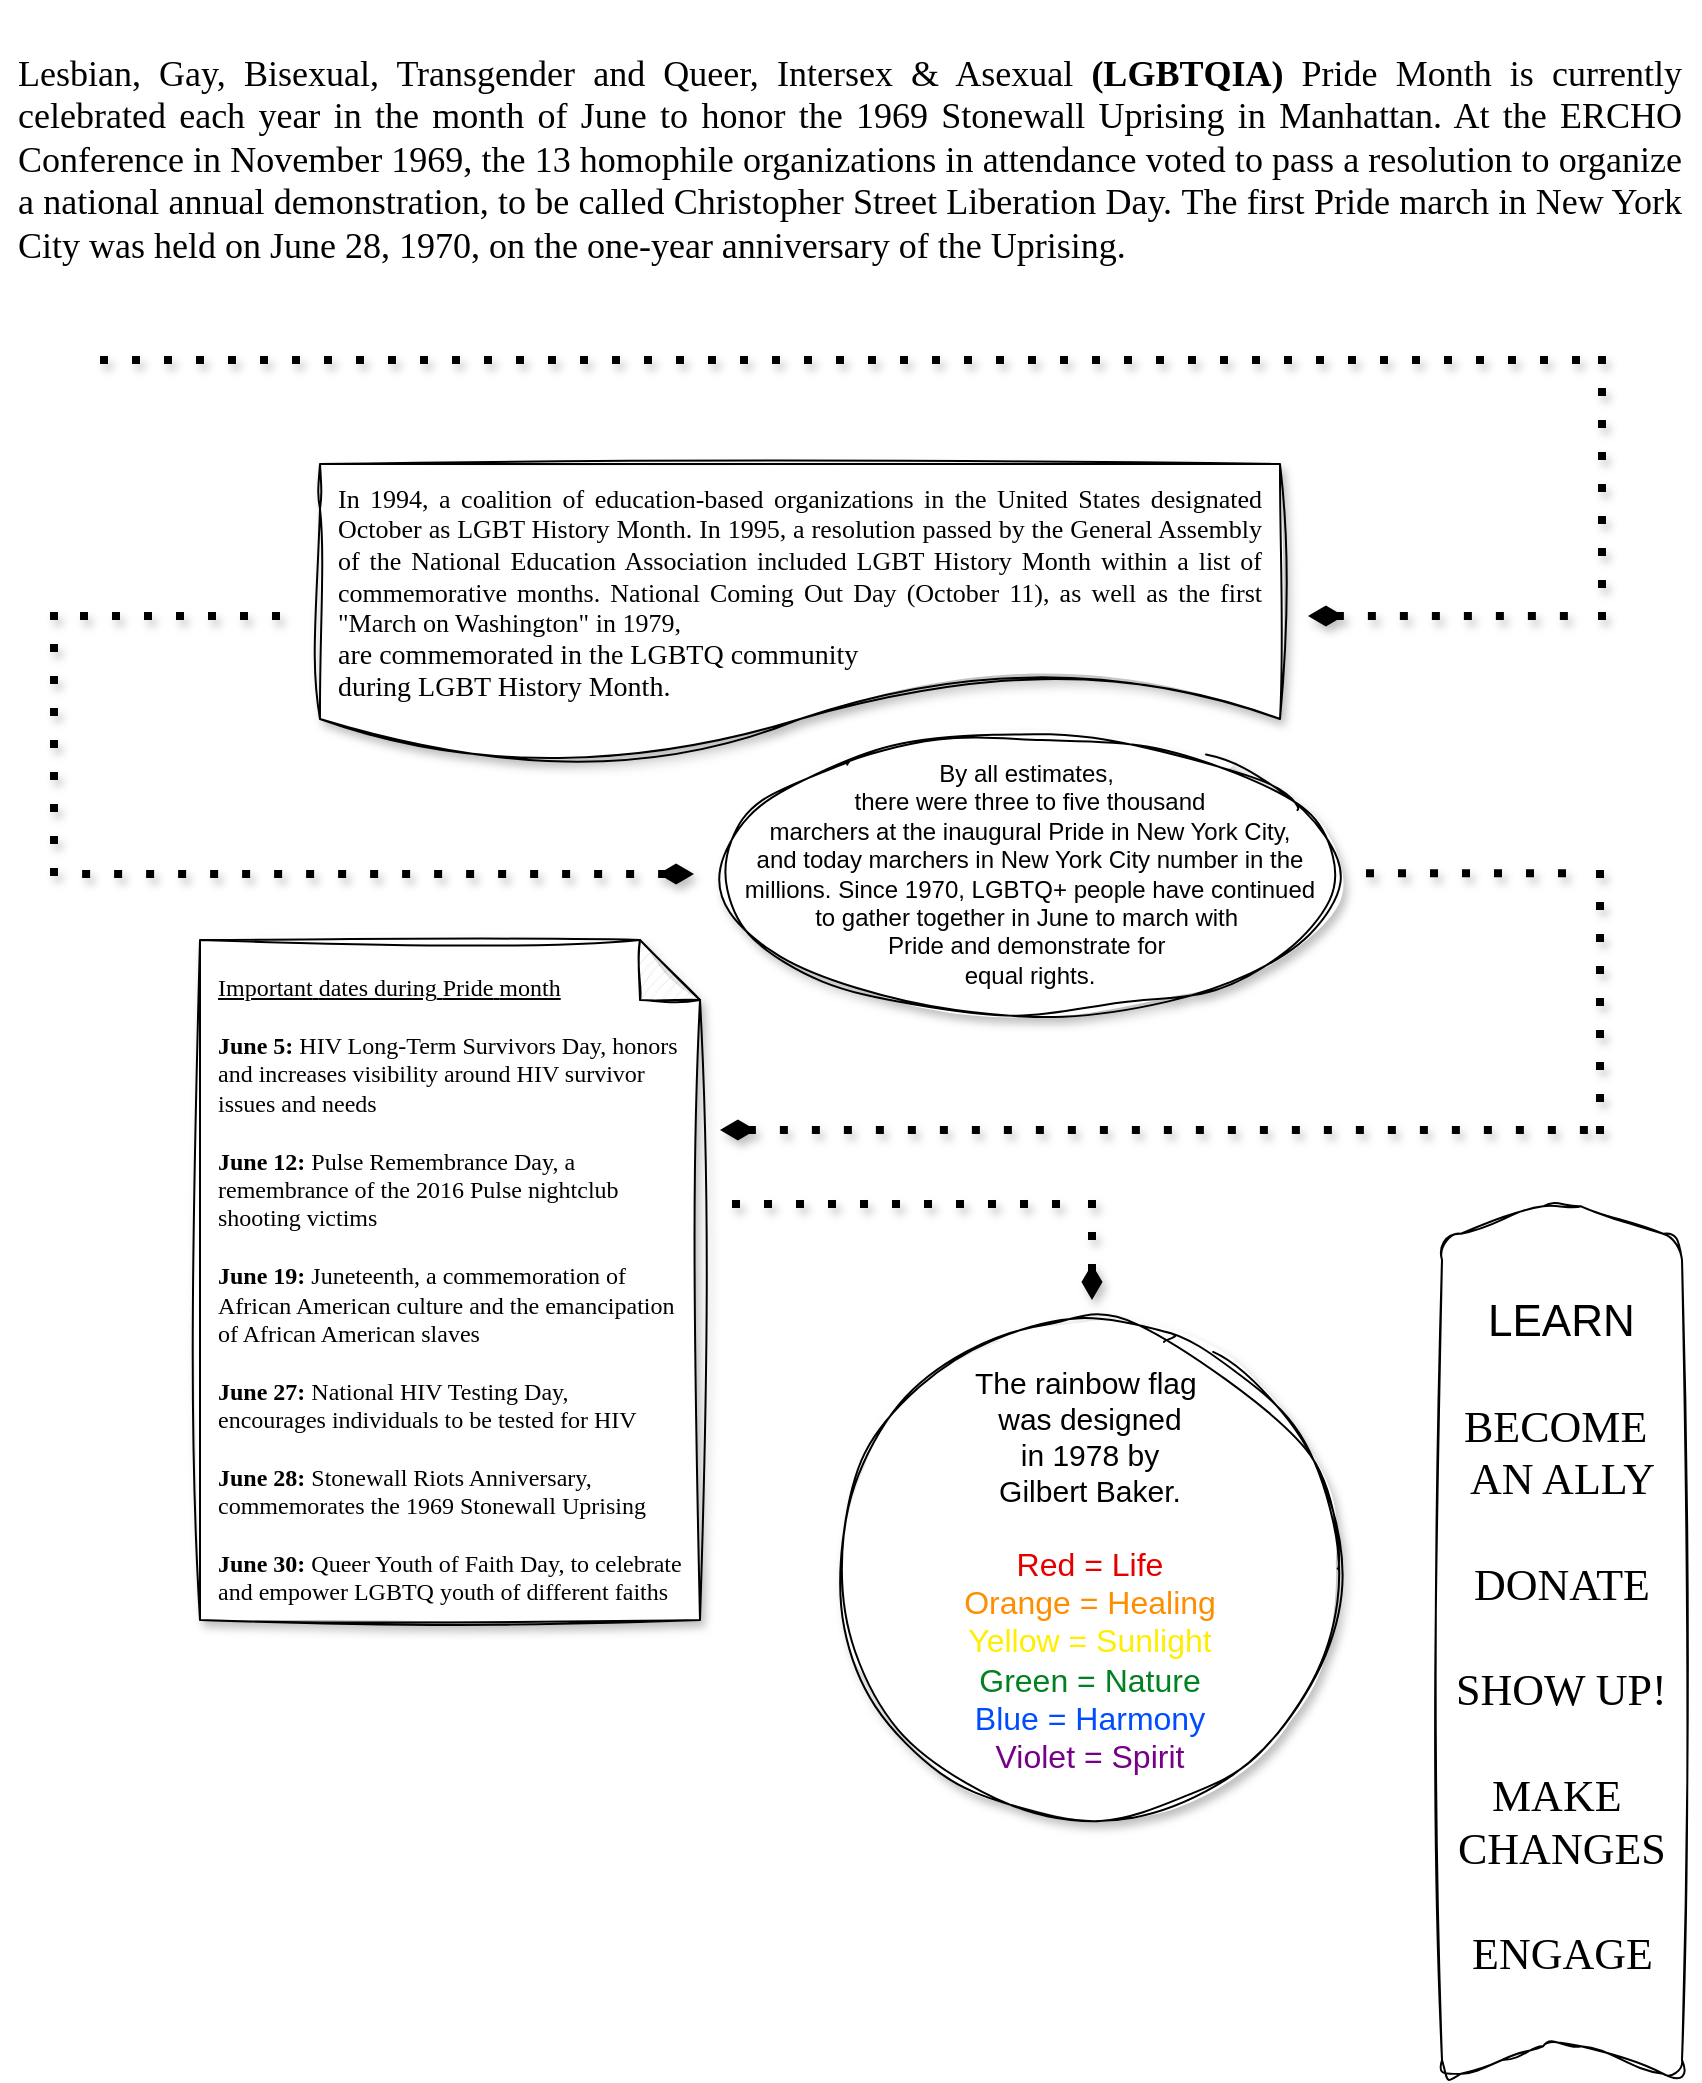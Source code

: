 <mxfile version="24.6.2" type="github">
  <diagram name="Page-1" id="uHh3shtCHyWxDmY_Cp5f">
    <mxGraphModel dx="3191" dy="1209" grid="1" gridSize="10" guides="1" tooltips="1" connect="1" arrows="1" fold="1" page="1" pageScale="1" pageWidth="850" pageHeight="1100" math="0" shadow="0">
      <root>
        <mxCell id="0" />
        <mxCell id="1" parent="0" />
        <mxCell id="DjwjksHMTlBEf1zUzT7C-1" value="&lt;div style=&quot;text-align: justify;&quot;&gt;&lt;span style=&quot;font-size: 18px; font-family: Verdana; caret-color: rgb(255, 0, 0); text-align: start;&quot;&gt;Lesbian, Gay, Bisexual, Transgender and Queer, Intersex &amp;amp; Asexual&lt;span style=&quot;&quot; class=&quot;Apple-converted-space&quot;&gt;&amp;nbsp;&lt;/span&gt;&lt;/span&gt;&lt;b style=&quot;font-size: 18px; font-family: Verdana; caret-color: rgb(255, 0, 0); text-align: start;&quot;&gt;(LGBTQIA)&lt;/b&gt;&lt;span style=&quot;font-size: 18px; font-family: Verdana; caret-color: rgb(255, 0, 0); text-align: start;&quot;&gt;&lt;span class=&quot;Apple-converted-space&quot;&gt;&amp;nbsp;&lt;/span&gt;Pride Month is currently celebrated each year in the month of June to honor the&lt;span class=&quot;Apple-converted-space&quot;&gt;&amp;nbsp;&lt;/span&gt;&lt;/span&gt;&lt;font face=&quot;Verdana&quot;&gt;&lt;span style=&quot;font-size: 18px; text-align: start;&quot;&gt;1969 Stonewall Uprising in Manhattan&lt;/span&gt;&lt;/font&gt;&lt;span style=&quot;font-size: 18px; font-family: Verdana; caret-color: rgb(255, 0, 0); text-align: start;&quot;&gt;. At the ERCHO Conference in November 1969, the 13 homophile organizations in attendance voted to pass a resolution to organize a national annual demonstration, to be called Christopher Street Liberation Day.&amp;nbsp;The first Pride march in New York City was held on June 28, 1970, on the one-year anniversary of the Uprising.&lt;/span&gt;&lt;/div&gt;" style="text;html=1;align=center;verticalAlign=middle;whiteSpace=wrap;rounded=0;spacing=10;" vertex="1" parent="1">
          <mxGeometry width="850" height="160" as="geometry" />
        </mxCell>
        <mxCell id="DjwjksHMTlBEf1zUzT7C-2" value="" style="endArrow=none;dashed=1;html=1;dashPattern=1 3;strokeWidth=4;rounded=0;shadow=1;" edge="1" parent="1">
          <mxGeometry width="50" height="50" relative="1" as="geometry">
            <mxPoint x="50" y="180" as="sourcePoint" />
            <mxPoint x="800" y="180" as="targetPoint" />
          </mxGeometry>
        </mxCell>
        <mxCell id="DjwjksHMTlBEf1zUzT7C-3" value="" style="endArrow=none;dashed=1;html=1;dashPattern=1 3;strokeWidth=4;rounded=0;shadow=1;" edge="1" parent="1">
          <mxGeometry width="50" height="50" relative="1" as="geometry">
            <mxPoint x="801" y="310" as="sourcePoint" />
            <mxPoint x="801" y="170" as="targetPoint" />
          </mxGeometry>
        </mxCell>
        <mxCell id="DjwjksHMTlBEf1zUzT7C-4" value="" style="endArrow=none;dashed=1;html=1;dashPattern=1 3;strokeWidth=4;rounded=0;shadow=1;startArrow=diamondThin;startFill=1;" edge="1" parent="1">
          <mxGeometry width="50" height="50" relative="1" as="geometry">
            <mxPoint x="654" y="308" as="sourcePoint" />
            <mxPoint x="794" y="308" as="targetPoint" />
          </mxGeometry>
        </mxCell>
        <mxCell id="DjwjksHMTlBEf1zUzT7C-5" value="&lt;div style=&quot;text-align: justify; font-size: 13px; line-height: 120%;&quot;&gt;&lt;font face=&quot;Verdana&quot; style=&quot;font-size: 13px;&quot;&gt;&lt;span style=&quot;text-align: start; background-color: initial;&quot;&gt;&lt;font style=&quot;font-size: 13px;&quot;&gt;In 1994, a coalition of education-based organizations in the United States designated October as LGBT History Month. In 1995, a resolution passed by the General Assembly of the National Education Association included LGBT History Month within a list of commemorative months. National Coming Out Day&amp;nbsp;&lt;/font&gt;&lt;/span&gt;&lt;span style=&quot;background-color: initial; text-align: start;&quot;&gt;(October 11),&amp;nbsp;&lt;/span&gt;&lt;span style=&quot;background-color: initial; text-align: start;&quot;&gt;as well as the first &quot;March on Washington&quot; in 1979,&amp;nbsp;&lt;/span&gt;&lt;/font&gt;&lt;/div&gt;&lt;font face=&quot;XXYTlqU7NJRv6qRZ96kx&quot; style=&quot;&quot;&gt;&lt;div style=&quot;text-align: justify;&quot;&gt;&lt;span style=&quot;text-align: start; background-color: initial;&quot;&gt;&lt;font style=&quot;font-size: 14px;&quot;&gt;are commemorated in the LGBTQ community&lt;/font&gt;&lt;span style=&quot;font-size: 13px;&quot;&gt;&amp;nbsp;&lt;/span&gt;&lt;/span&gt;&lt;/div&gt;&lt;div style=&quot;text-align: justify;&quot;&gt;&lt;span style=&quot;text-align: start; background-color: initial;&quot;&gt;&lt;font style=&quot;font-size: 14px;&quot;&gt;during LGBT History Month.&lt;/font&gt;&lt;/span&gt;&lt;/div&gt;&lt;/font&gt;" style="shape=document;whiteSpace=wrap;html=1;boundedLbl=1;perimeterSpacing=0;spacing=10;spacingTop=25;shadow=1;sketch=1;curveFitting=1;jiggle=2;" vertex="1" parent="1">
          <mxGeometry x="160" y="232" width="480" height="150" as="geometry" />
        </mxCell>
        <mxCell id="DjwjksHMTlBEf1zUzT7C-6" value="" style="endArrow=none;dashed=1;html=1;dashPattern=1 3;strokeWidth=4;rounded=0;shadow=1;" edge="1" parent="1">
          <mxGeometry width="50" height="50" relative="1" as="geometry">
            <mxPoint x="40" y="308" as="sourcePoint" />
            <mxPoint x="150" y="308" as="targetPoint" />
          </mxGeometry>
        </mxCell>
        <mxCell id="DjwjksHMTlBEf1zUzT7C-7" value="" style="endArrow=none;dashed=1;html=1;dashPattern=1 3;strokeWidth=4;rounded=0;shadow=1;" edge="1" parent="1">
          <mxGeometry width="50" height="50" relative="1" as="geometry">
            <mxPoint x="27" y="438" as="sourcePoint" />
            <mxPoint x="27" y="298" as="targetPoint" />
          </mxGeometry>
        </mxCell>
        <mxCell id="DjwjksHMTlBEf1zUzT7C-8" value="" style="endArrow=none;dashed=1;html=1;dashPattern=1 3;strokeWidth=4;rounded=0;shadow=1;startArrow=diamondThin;startFill=1;" edge="1" parent="1">
          <mxGeometry width="50" height="50" relative="1" as="geometry">
            <mxPoint x="347" y="437" as="sourcePoint" />
            <mxPoint x="37" y="437" as="targetPoint" />
          </mxGeometry>
        </mxCell>
        <mxCell id="DjwjksHMTlBEf1zUzT7C-11" value="&lt;div style=&quot;&quot;&gt;&lt;span style=&quot;font-family: &amp;quot;Abadi Extra Light&amp;quot;, sans-serif; caret-color: rgb(56, 87, 35); background-color: initial;&quot;&gt;&lt;font style=&quot;font-size: 12px;&quot;&gt;By all estimates,&amp;nbsp;&lt;/font&gt;&lt;/span&gt;&lt;/div&gt;&lt;div style=&quot;&quot;&gt;&lt;span style=&quot;font-family: &amp;quot;Abadi Extra Light&amp;quot;, sans-serif; caret-color: rgb(56, 87, 35); background-color: initial;&quot;&gt;&lt;font style=&quot;font-size: 12px;&quot;&gt;there were three to five thousand&lt;/font&gt;&lt;/span&gt;&lt;/div&gt;&lt;div style=&quot;&quot;&gt;&lt;span style=&quot;font-family: &amp;quot;Abadi Extra Light&amp;quot;, sans-serif; caret-color: rgb(56, 87, 35); background-color: initial;&quot;&gt;&lt;font style=&quot;font-size: 12px;&quot;&gt;marchers at the inaugural Pride in New York City,&lt;/font&gt;&lt;/span&gt;&lt;/div&gt;&lt;div style=&quot;&quot;&gt;&lt;span style=&quot;font-family: &amp;quot;Abadi Extra Light&amp;quot;, sans-serif; caret-color: rgb(56, 87, 35); background-color: initial;&quot;&gt;&lt;font style=&quot;font-size: 12px;&quot;&gt;and today marchers in New York City number in the millions. Since 1970, LGBTQ+ people have continued&lt;/font&gt;&lt;/span&gt;&lt;/div&gt;&lt;div style=&quot;&quot;&gt;&lt;span style=&quot;font-family: &amp;quot;Abadi Extra Light&amp;quot;, sans-serif; caret-color: rgb(56, 87, 35); background-color: initial;&quot;&gt;&lt;font style=&quot;font-size: 12px;&quot;&gt;to gather together in June to march with&amp;nbsp;&lt;/font&gt;&lt;/span&gt;&lt;/div&gt;&lt;div style=&quot;&quot;&gt;&lt;span style=&quot;font-family: &amp;quot;Abadi Extra Light&amp;quot;, sans-serif; caret-color: rgb(56, 87, 35); background-color: initial;&quot;&gt;&lt;font style=&quot;font-size: 12px;&quot;&gt;Pride and demonstrate for&amp;nbsp;&lt;/font&gt;&lt;/span&gt;&lt;/div&gt;&lt;div style=&quot;&quot;&gt;&lt;span style=&quot;font-family: &amp;quot;Abadi Extra Light&amp;quot;, sans-serif; caret-color: rgb(56, 87, 35); background-color: initial;&quot;&gt;&lt;font style=&quot;font-size: 12px;&quot;&gt;equal rights.&lt;/font&gt;&lt;/span&gt;&lt;/div&gt;" style="ellipse;whiteSpace=wrap;html=1;shadow=1;align=center;spacingRight=0;spacingLeft=0;spacing=2;sketch=1;curveFitting=1;jiggle=2;" vertex="1" parent="1">
          <mxGeometry x="360" y="367" width="310" height="140" as="geometry" />
        </mxCell>
        <mxCell id="DjwjksHMTlBEf1zUzT7C-12" value="" style="endArrow=none;dashed=1;html=1;dashPattern=1 3;strokeWidth=4;rounded=0;shadow=1;" edge="1" parent="1">
          <mxGeometry width="50" height="50" relative="1" as="geometry">
            <mxPoint x="683" y="436.57" as="sourcePoint" />
            <mxPoint x="793" y="436.57" as="targetPoint" />
          </mxGeometry>
        </mxCell>
        <mxCell id="DjwjksHMTlBEf1zUzT7C-13" value="" style="endArrow=none;dashed=1;html=1;dashPattern=1 3;strokeWidth=4;rounded=0;shadow=1;" edge="1" parent="1">
          <mxGeometry width="50" height="50" relative="1" as="geometry">
            <mxPoint x="800" y="567" as="sourcePoint" />
            <mxPoint x="800" y="427" as="targetPoint" />
          </mxGeometry>
        </mxCell>
        <mxCell id="DjwjksHMTlBEf1zUzT7C-14" value="" style="endArrow=none;dashed=1;html=1;dashPattern=1 3;strokeWidth=4;rounded=0;shadow=1;startArrow=diamondThin;startFill=1;" edge="1" parent="1">
          <mxGeometry width="50" height="50" relative="1" as="geometry">
            <mxPoint x="360" y="565" as="sourcePoint" />
            <mxPoint x="794" y="565" as="targetPoint" />
          </mxGeometry>
        </mxCell>
        <mxCell id="DjwjksHMTlBEf1zUzT7C-16" value="&lt;p style=&quot;margin: 0in; caret-color: rgb(255, 255, 255); text-align: start; font-size: 12px;&quot; class=&quot;MsoNormal&quot;&gt;&lt;font face=&quot;Tahoma&quot; style=&quot;font-size: 12px;&quot;&gt;&lt;u style=&quot;font-size: 12px;&quot;&gt;&lt;span style=&quot;background-image: initial; background-position: initial; background-size: initial; background-repeat: initial; background-attachment: initial; background-origin: initial; background-clip: initial; font-size: 12px;&quot;&gt;Important&lt;/span&gt;&lt;span style=&quot;background-image: initial; background-position: initial; background-size: initial; background-repeat: initial; background-attachment: initial; background-origin: initial; background-clip: initial; font-size: 12px;&quot;&gt;&lt;span style=&quot;font-size: 12px;&quot; class=&quot;Apple-converted-space&quot;&gt;&amp;nbsp;&lt;/span&gt;&lt;/span&gt;&lt;span style=&quot;background-image: initial; background-position: initial; background-size: initial; background-repeat: initial; background-attachment: initial; background-origin: initial; background-clip: initial; font-size: 12px;&quot;&gt;dates&lt;span style=&quot;font-size: 12px;&quot; class=&quot;Apple-converted-space&quot;&gt;&amp;nbsp;&lt;/span&gt;&lt;/span&gt;&lt;span style=&quot;background-image: initial; background-position: initial; background-size: initial; background-repeat: initial; background-attachment: initial; background-origin: initial; background-clip: initial; font-size: 12px;&quot;&gt;during&lt;/span&gt;&lt;span style=&quot;background-image: initial; background-position: initial; background-size: initial; background-repeat: initial; background-attachment: initial; background-origin: initial; background-clip: initial; font-size: 12px;&quot;&gt;&lt;span style=&quot;font-size: 12px;&quot; class=&quot;Apple-converted-space&quot;&gt;&amp;nbsp;&lt;/span&gt;&lt;/span&gt;&lt;span style=&quot;background-image: initial; background-position: initial; background-size: initial; background-repeat: initial; background-attachment: initial; background-origin: initial; background-clip: initial; font-size: 12px;&quot;&gt;Pride&lt;/span&gt;&lt;span style=&quot;background-image: initial; background-position: initial; background-size: initial; background-repeat: initial; background-attachment: initial; background-origin: initial; background-clip: initial; font-size: 12px;&quot;&gt;&lt;span style=&quot;font-size: 12px;&quot; class=&quot;Apple-converted-space&quot;&gt;&amp;nbsp;&lt;/span&gt;&lt;/span&gt;&lt;/u&gt;&lt;span style=&quot;background-image: initial; background-position: initial; background-size: initial; background-repeat: initial; background-attachment: initial; background-origin: initial; background-clip: initial; font-size: 12px;&quot;&gt;&lt;u style=&quot;font-size: 12px;&quot;&gt;month&lt;/u&gt;&lt;/span&gt;&lt;/font&gt;&lt;/p&gt;&lt;p style=&quot;margin: 0in; caret-color: rgb(255, 255, 255); text-align: start; font-size: 12px;&quot; class=&quot;MsoNormal&quot;&gt;&lt;font style=&quot;font-size: 12px;&quot;&gt;&lt;font style=&quot;font-size: 12px;&quot; face=&quot;itCq_KvsEVV_NXgD7fgR&quot;&gt;&lt;span style=&quot;background-image: initial; background-position: initial; background-size: initial; background-repeat: initial; background-attachment: initial; background-origin: initial; background-clip: initial; font-size: 12px;&quot;&gt;&lt;/span&gt;&lt;/font&gt;&lt;span style=&quot;background-image: initial; background-position: initial; background-size: initial; background-repeat: initial; background-attachment: initial; background-origin: initial; background-clip: initial; font-size: 12px;&quot;&gt;&lt;font style=&quot;font-size: 12px;&quot; face=&quot;itCq_KvsEVV_NXgD7fgR&quot;&gt;&lt;br style=&quot;font-size: 12px;&quot;&gt;&lt;span style=&quot;background-color: initial; font-size: 12px;&quot;&gt;&lt;b style=&quot;font-size: 12px;&quot;&gt;June 5:&lt;/b&gt; HIV Long-Term Survivors Day, honors and increases visibility around HIV survivor issues and needs&lt;/span&gt;&lt;/font&gt;&lt;/span&gt;&lt;/font&gt;&lt;/p&gt;&lt;p style=&quot;margin: 0in; caret-color: rgb(255, 255, 255); text-align: start; font-size: 12px;&quot; class=&quot;MsoNormal&quot;&gt;&lt;font style=&quot;font-size: 12px;&quot;&gt;&lt;span style=&quot;background-image: initial; background-position: initial; background-size: initial; background-repeat: initial; background-attachment: initial; background-origin: initial; background-clip: initial; font-size: 12px;&quot;&gt;&lt;font style=&quot;font-size: 12px;&quot; face=&quot;itCq_KvsEVV_NXgD7fgR&quot;&gt;&lt;br style=&quot;font-size: 12px;&quot;&gt;&lt;span style=&quot;background-color: initial; font-size: 12px;&quot;&gt;&lt;b style=&quot;font-size: 12px;&quot;&gt;June 12:&lt;/b&gt; Pulse Remembrance Day, a remembrance of the 2016 Pulse nightclub shooting victims&lt;/span&gt;&lt;/font&gt;&lt;/span&gt;&lt;/font&gt;&lt;/p&gt;&lt;p style=&quot;margin: 0in; caret-color: rgb(255, 255, 255); text-align: start; font-size: 12px;&quot; class=&quot;MsoNormal&quot;&gt;&lt;font style=&quot;font-size: 12px;&quot;&gt;&lt;span style=&quot;background-image: initial; background-position: initial; background-size: initial; background-repeat: initial; background-attachment: initial; background-origin: initial; background-clip: initial; font-size: 12px;&quot;&gt;&lt;font style=&quot;font-size: 12px;&quot; face=&quot;itCq_KvsEVV_NXgD7fgR&quot;&gt;&lt;br style=&quot;font-size: 12px;&quot;&gt;&lt;span style=&quot;background-color: initial; font-size: 12px;&quot;&gt;&lt;b style=&quot;font-size: 12px;&quot;&gt;June 19:&lt;/b&gt; Juneteenth, a commemoration of African American culture and the emancipation of African American slaves&lt;/span&gt;&lt;/font&gt;&lt;/span&gt;&lt;/font&gt;&lt;/p&gt;&lt;p style=&quot;margin: 0in; caret-color: rgb(255, 255, 255); text-align: start; font-size: 12px;&quot; class=&quot;MsoNormal&quot;&gt;&lt;font style=&quot;font-size: 12px;&quot;&gt;&lt;span style=&quot;background-image: initial; background-position: initial; background-size: initial; background-repeat: initial; background-attachment: initial; background-origin: initial; background-clip: initial; font-size: 12px;&quot;&gt;&lt;font style=&quot;font-size: 12px;&quot; face=&quot;itCq_KvsEVV_NXgD7fgR&quot;&gt;&lt;br style=&quot;font-size: 12px;&quot;&gt;&lt;span style=&quot;background-color: initial; font-size: 12px;&quot;&gt;&lt;b style=&quot;font-size: 12px;&quot;&gt;June 27:&lt;/b&gt; National HIV Testing Day, encourages individuals to be tested for HIV&lt;/span&gt;&lt;/font&gt;&lt;/span&gt;&lt;/font&gt;&lt;/p&gt;&lt;p style=&quot;margin: 0in; caret-color: rgb(255, 255, 255); text-align: start; font-size: 12px;&quot; class=&quot;MsoNormal&quot;&gt;&lt;font style=&quot;font-size: 12px;&quot;&gt;&lt;span style=&quot;background-image: initial; background-position: initial; background-size: initial; background-repeat: initial; background-attachment: initial; background-origin: initial; background-clip: initial; font-size: 12px;&quot;&gt;&lt;font style=&quot;font-size: 12px;&quot; face=&quot;itCq_KvsEVV_NXgD7fgR&quot;&gt;&lt;br style=&quot;font-size: 12px;&quot;&gt;&lt;span style=&quot;background-color: initial; font-size: 12px;&quot;&gt;&lt;b style=&quot;font-size: 12px;&quot;&gt;June 28:&lt;/b&gt; Stonewall Riots Anniversary, commemorates the 1969 Stonewall Uprising&lt;/span&gt;&lt;/font&gt;&lt;/span&gt;&lt;/font&gt;&lt;/p&gt;&lt;p style=&quot;margin: 0in; caret-color: rgb(255, 255, 255); text-align: start; font-size: 12px;&quot; class=&quot;MsoNormal&quot;&gt;&lt;font style=&quot;font-size: 12px;&quot;&gt;&lt;span style=&quot;background-image: initial; background-position: initial; background-size: initial; background-repeat: initial; background-attachment: initial; background-origin: initial; background-clip: initial; font-size: 12px;&quot;&gt;&lt;font style=&quot;font-size: 12px;&quot; face=&quot;itCq_KvsEVV_NXgD7fgR&quot;&gt;&lt;br style=&quot;font-size: 12px;&quot;&gt;&lt;span style=&quot;background-color: initial; font-size: 12px;&quot;&gt;&lt;b style=&quot;font-size: 12px;&quot;&gt;June 30:&lt;/b&gt; Queer Youth of Faith Day, to celebrate and empower LGBTQ youth of different faiths&lt;/span&gt;&lt;/font&gt;&lt;font style=&quot;font-size: 12px;&quot; face=&quot;Amasis MT Pro Black, serif&quot;&gt;&lt;br style=&quot;font-size: 12px;&quot;&gt;&lt;/font&gt;&lt;/span&gt;&lt;/font&gt;&lt;/p&gt;" style="shape=note;whiteSpace=wrap;html=1;backgroundOutline=1;darkOpacity=0.05;shadow=1;sketch=1;curveFitting=1;jiggle=2;fontSize=12;spacing=10;spacingTop=10;spacingBottom=0;" vertex="1" parent="1">
          <mxGeometry x="100" y="470" width="250" height="340" as="geometry" />
        </mxCell>
        <mxCell id="DjwjksHMTlBEf1zUzT7C-17" value="" style="endArrow=none;dashed=1;html=1;dashPattern=1 3;strokeWidth=4;rounded=0;shadow=1;startArrow=none;startFill=0;" edge="1" parent="1">
          <mxGeometry width="50" height="50" relative="1" as="geometry">
            <mxPoint x="530" y="602" as="sourcePoint" />
            <mxPoint x="358" y="602" as="targetPoint" />
          </mxGeometry>
        </mxCell>
        <mxCell id="DjwjksHMTlBEf1zUzT7C-18" value="" style="endArrow=none;dashed=1;html=1;dashPattern=1 3;strokeWidth=4;rounded=0;shadow=1;startArrow=diamondThin;startFill=1;" edge="1" parent="1">
          <mxGeometry width="50" height="50" relative="1" as="geometry">
            <mxPoint x="546" y="650" as="sourcePoint" />
            <mxPoint x="546" y="592" as="targetPoint" />
          </mxGeometry>
        </mxCell>
        <mxCell id="DjwjksHMTlBEf1zUzT7C-20" value="&lt;font face=&quot;Helvetica&quot; style=&quot;font-size: 22px;&quot;&gt;LEARN&lt;/font&gt;&lt;div style=&quot;font-size: 22px;&quot;&gt;&lt;font face=&quot;hRjtk6ggDxWF4r60wxR5&quot; style=&quot;font-size: 22px;&quot;&gt;&lt;br&gt;&lt;/font&gt;&lt;div style=&quot;&quot;&gt;&lt;font face=&quot;hRjtk6ggDxWF4r60wxR5&quot; style=&quot;font-size: 22px;&quot;&gt;BECOME&amp;nbsp;&lt;/font&gt;&lt;/div&gt;&lt;div style=&quot;&quot;&gt;&lt;font face=&quot;hRjtk6ggDxWF4r60wxR5&quot; style=&quot;font-size: 22px;&quot;&gt;AN ALLY&lt;/font&gt;&lt;/div&gt;&lt;div style=&quot;&quot;&gt;&lt;font face=&quot;hRjtk6ggDxWF4r60wxR5&quot; style=&quot;font-size: 22px;&quot;&gt;&lt;br&gt;&lt;/font&gt;&lt;/div&gt;&lt;div style=&quot;&quot;&gt;&lt;font face=&quot;hRjtk6ggDxWF4r60wxR5&quot; style=&quot;font-size: 22px;&quot;&gt;DONATE&lt;/font&gt;&lt;/div&gt;&lt;div style=&quot;&quot;&gt;&lt;font face=&quot;hRjtk6ggDxWF4r60wxR5&quot; style=&quot;font-size: 22px;&quot;&gt;&lt;br&gt;&lt;/font&gt;&lt;/div&gt;&lt;div style=&quot;&quot;&gt;&lt;font face=&quot;hRjtk6ggDxWF4r60wxR5&quot; style=&quot;font-size: 22px;&quot;&gt;SHOW UP!&lt;/font&gt;&lt;/div&gt;&lt;div style=&quot;&quot;&gt;&lt;font face=&quot;hRjtk6ggDxWF4r60wxR5&quot; style=&quot;font-size: 22px;&quot;&gt;&lt;br&gt;&lt;/font&gt;&lt;/div&gt;&lt;div style=&quot;&quot;&gt;&lt;font face=&quot;hRjtk6ggDxWF4r60wxR5&quot; style=&quot;font-size: 22px;&quot;&gt;MAKE&amp;nbsp;&lt;/font&gt;&lt;/div&gt;&lt;div style=&quot;&quot;&gt;&lt;font face=&quot;hRjtk6ggDxWF4r60wxR5&quot; style=&quot;font-size: 22px;&quot;&gt;CHANGES&lt;/font&gt;&lt;/div&gt;&lt;div style=&quot;&quot;&gt;&lt;font face=&quot;hRjtk6ggDxWF4r60wxR5&quot; style=&quot;font-size: 22px;&quot;&gt;&lt;br&gt;&lt;/font&gt;&lt;/div&gt;&lt;div style=&quot;&quot;&gt;&lt;font face=&quot;hRjtk6ggDxWF4r60wxR5&quot; style=&quot;font-size: 22px;&quot;&gt;ENGAGE&lt;/font&gt;&lt;/div&gt;&lt;/div&gt;" style="shape=step;perimeter=stepPerimeter;whiteSpace=wrap;html=1;fixedSize=1;rotation=-90;textDirection=vertical-rl;rounded=1;shadow=0;sketch=1;curveFitting=1;jiggle=2;" vertex="1" parent="1">
          <mxGeometry x="561" y="760" width="440" height="120" as="geometry" />
        </mxCell>
        <mxCell id="DjwjksHMTlBEf1zUzT7C-21" value="&lt;font style=&quot;font-size: 15px;&quot;&gt;The rainbow flag&amp;nbsp;&lt;/font&gt;&lt;div&gt;&lt;font style=&quot;font-size: 15px;&quot;&gt;was designed&lt;/font&gt;&lt;div style=&quot;font-size: 15px;&quot;&gt;&lt;font style=&quot;font-size: 15px;&quot;&gt;&amp;nbsp;in 1978 by&amp;nbsp;&lt;/font&gt;&lt;/div&gt;&lt;div style=&quot;font-size: 15px;&quot;&gt;&lt;font style=&quot;font-size: 15px;&quot;&gt;Gilbert Baker.&lt;/font&gt;&lt;/div&gt;&lt;div style=&quot;font-size: 15px;&quot;&gt;&lt;font style=&quot;font-size: 15px;&quot;&gt;&lt;br&gt;&lt;/font&gt;&lt;/div&gt;&lt;div style=&quot;font-size: 16px;&quot;&gt;&lt;font color=&quot;#e50000&quot; style=&quot;font-size: 16px;&quot;&gt;Red = Life&lt;/font&gt;&lt;/div&gt;&lt;div style=&quot;font-size: 16px;&quot;&gt;&lt;font color=&quot;#ff8d00&quot; style=&quot;font-size: 16px;&quot;&gt;Orange = Healing&lt;/font&gt;&lt;/div&gt;&lt;div style=&quot;font-size: 16px;&quot;&gt;&lt;font color=&quot;#ffee00&quot; style=&quot;font-size: 16px;&quot;&gt;Yellow = Sunlight&lt;/font&gt;&lt;/div&gt;&lt;div style=&quot;font-size: 16px;&quot;&gt;&lt;font color=&quot;#028121&quot; style=&quot;font-size: 16px;&quot;&gt;Green = Nature&lt;/font&gt;&lt;/div&gt;&lt;div style=&quot;font-size: 16px;&quot;&gt;&lt;font color=&quot;#004cff&quot; style=&quot;font-size: 16px;&quot;&gt;Blue = Harmony&lt;/font&gt;&lt;/div&gt;&lt;div style=&quot;font-size: 16px;&quot;&gt;&lt;font color=&quot;#770088&quot; style=&quot;font-size: 16px;&quot;&gt;Violet = Spirit&lt;/font&gt;&lt;/div&gt;&lt;/div&gt;" style="ellipse;whiteSpace=wrap;html=1;aspect=fixed;sketch=1;curveFitting=1;jiggle=2;shadow=1;" vertex="1" parent="1">
          <mxGeometry x="420" y="660" width="250" height="250" as="geometry" />
        </mxCell>
      </root>
    </mxGraphModel>
  </diagram>
</mxfile>
